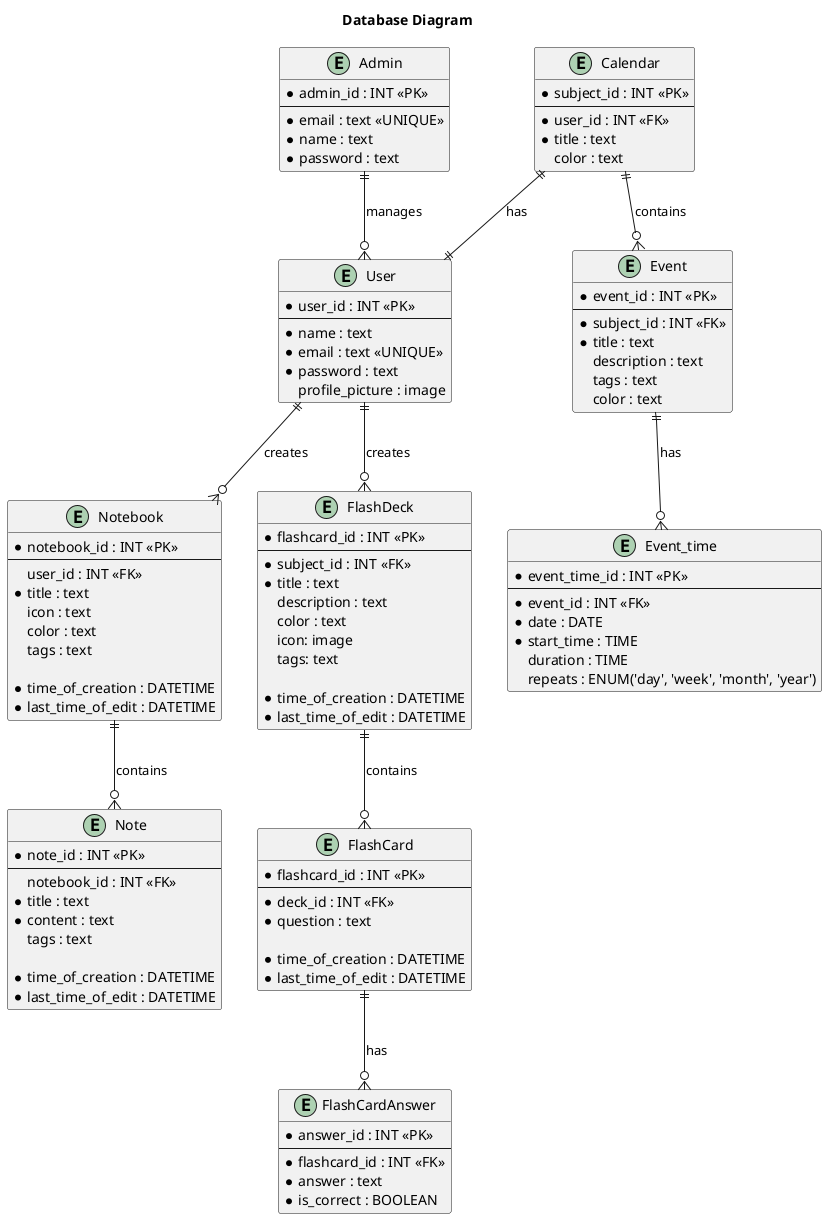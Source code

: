 ﻿@startuml
skinparam shadowing false

title Database Diagram

entity User {
    * user_id : INT <<PK>>
    --
    * name : text
    * email : text <<UNIQUE>>
    * password : text
    profile_picture : image
}

entity Admin {
    * admin_id : INT <<PK>>
    --
    * email : text <<UNIQUE>>
    * name : text
    * password : text
}

entity Notebook {
    * notebook_id : INT <<PK>>
    --
    user_id : INT <<FK>>
    * title : text
    icon : text
    color : text
    tags : text

    * time_of_creation : DATETIME
    * last_time_of_edit : DATETIME
}

entity Note {
    * note_id : INT <<PK>>
    --
    notebook_id : INT <<FK>>
    * title : text
    * content : text
    tags : text

    * time_of_creation : DATETIME
    * last_time_of_edit : DATETIME
}

entity Calendar {
    * subject_id : INT <<PK>>
    --
    *user_id : INT <<FK>>
    * title : text
    color : text
}

entity Event {
    * event_id : INT <<PK>>
    --
    * subject_id : INT <<FK>>
    * title : text
    description : text
    tags : text
    color : text
}

entity Event_time {
    * event_time_id : INT <<PK>>
    --
    * event_id : INT <<FK>>
    * date : DATE
    * start_time : TIME
    duration : TIME
    repeats : ENUM('day', 'week', 'month', 'year')
}

entity FlashDeck {
    * flashcard_id : INT <<PK>>
    --
    * subject_id : INT <<FK>>
    * title : text
    description : text
    color : text
    icon: image
    tags: text

    * time_of_creation : DATETIME
    * last_time_of_edit : DATETIME
}

entity FlashCard {
    * flashcard_id : INT <<PK>>
    --
    * deck_id : INT <<FK>>
    * question : text

    * time_of_creation : DATETIME
    * last_time_of_edit : DATETIME
}

entity FlashCardAnswer {
    * answer_id : INT <<PK>>
    --
    * flashcard_id : INT <<FK>>
    * answer : text
    * is_correct : BOOLEAN
}

Admin       ||--o{ User             : manages
User        ||--o{ Notebook         : creates
Notebook    ||--o{ Note             : contains
Calendar    ||--|| User             : has
Calendar    ||--o{ Event            : contains
Event       ||--o{ Event_time       : has
User        ||--o{ FlashDeck        : creates
FlashDeck   ||--o{ FlashCard        : contains
FlashCard   ||--o{ FlashCardAnswer  : has

@enduml
